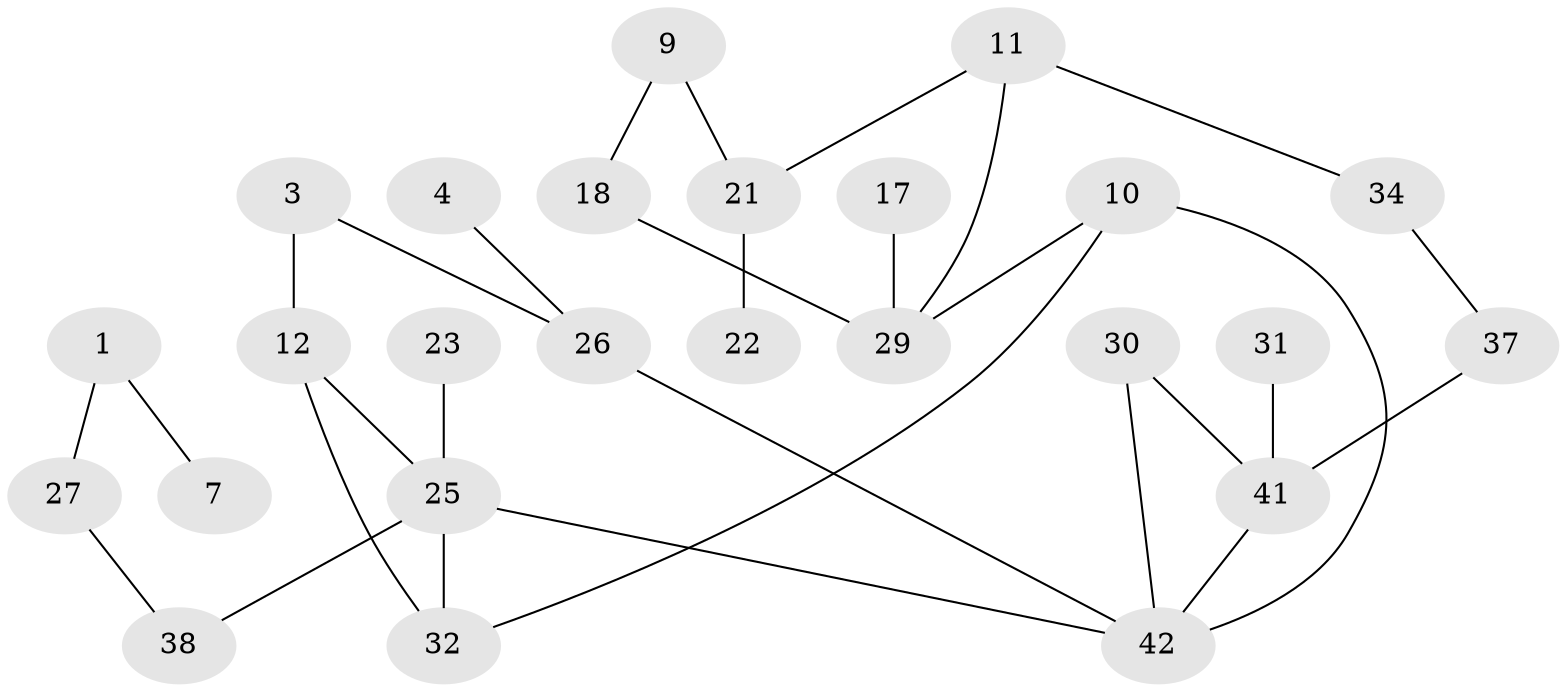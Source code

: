 // original degree distribution, {2: 0.24705882352941178, 1: 0.36470588235294116, 0: 0.15294117647058825, 3: 0.09411764705882353, 4: 0.07058823529411765, 5: 0.058823529411764705, 6: 0.011764705882352941}
// Generated by graph-tools (version 1.1) at 2025/00/03/09/25 03:00:44]
// undirected, 25 vertices, 30 edges
graph export_dot {
graph [start="1"]
  node [color=gray90,style=filled];
  1;
  3;
  4;
  7;
  9;
  10;
  11;
  12;
  17;
  18;
  21;
  22;
  23;
  25;
  26;
  27;
  29;
  30;
  31;
  32;
  34;
  37;
  38;
  41;
  42;
  1 -- 7 [weight=1.0];
  1 -- 27 [weight=1.0];
  3 -- 12 [weight=1.0];
  3 -- 26 [weight=1.0];
  4 -- 26 [weight=1.0];
  9 -- 18 [weight=1.0];
  9 -- 21 [weight=1.0];
  10 -- 29 [weight=2.0];
  10 -- 32 [weight=1.0];
  10 -- 42 [weight=1.0];
  11 -- 21 [weight=1.0];
  11 -- 29 [weight=1.0];
  11 -- 34 [weight=1.0];
  12 -- 25 [weight=1.0];
  12 -- 32 [weight=1.0];
  17 -- 29 [weight=1.0];
  18 -- 29 [weight=1.0];
  21 -- 22 [weight=1.0];
  23 -- 25 [weight=1.0];
  25 -- 32 [weight=1.0];
  25 -- 38 [weight=1.0];
  25 -- 42 [weight=1.0];
  26 -- 42 [weight=1.0];
  27 -- 38 [weight=1.0];
  30 -- 41 [weight=1.0];
  30 -- 42 [weight=2.0];
  31 -- 41 [weight=1.0];
  34 -- 37 [weight=1.0];
  37 -- 41 [weight=1.0];
  41 -- 42 [weight=1.0];
}
